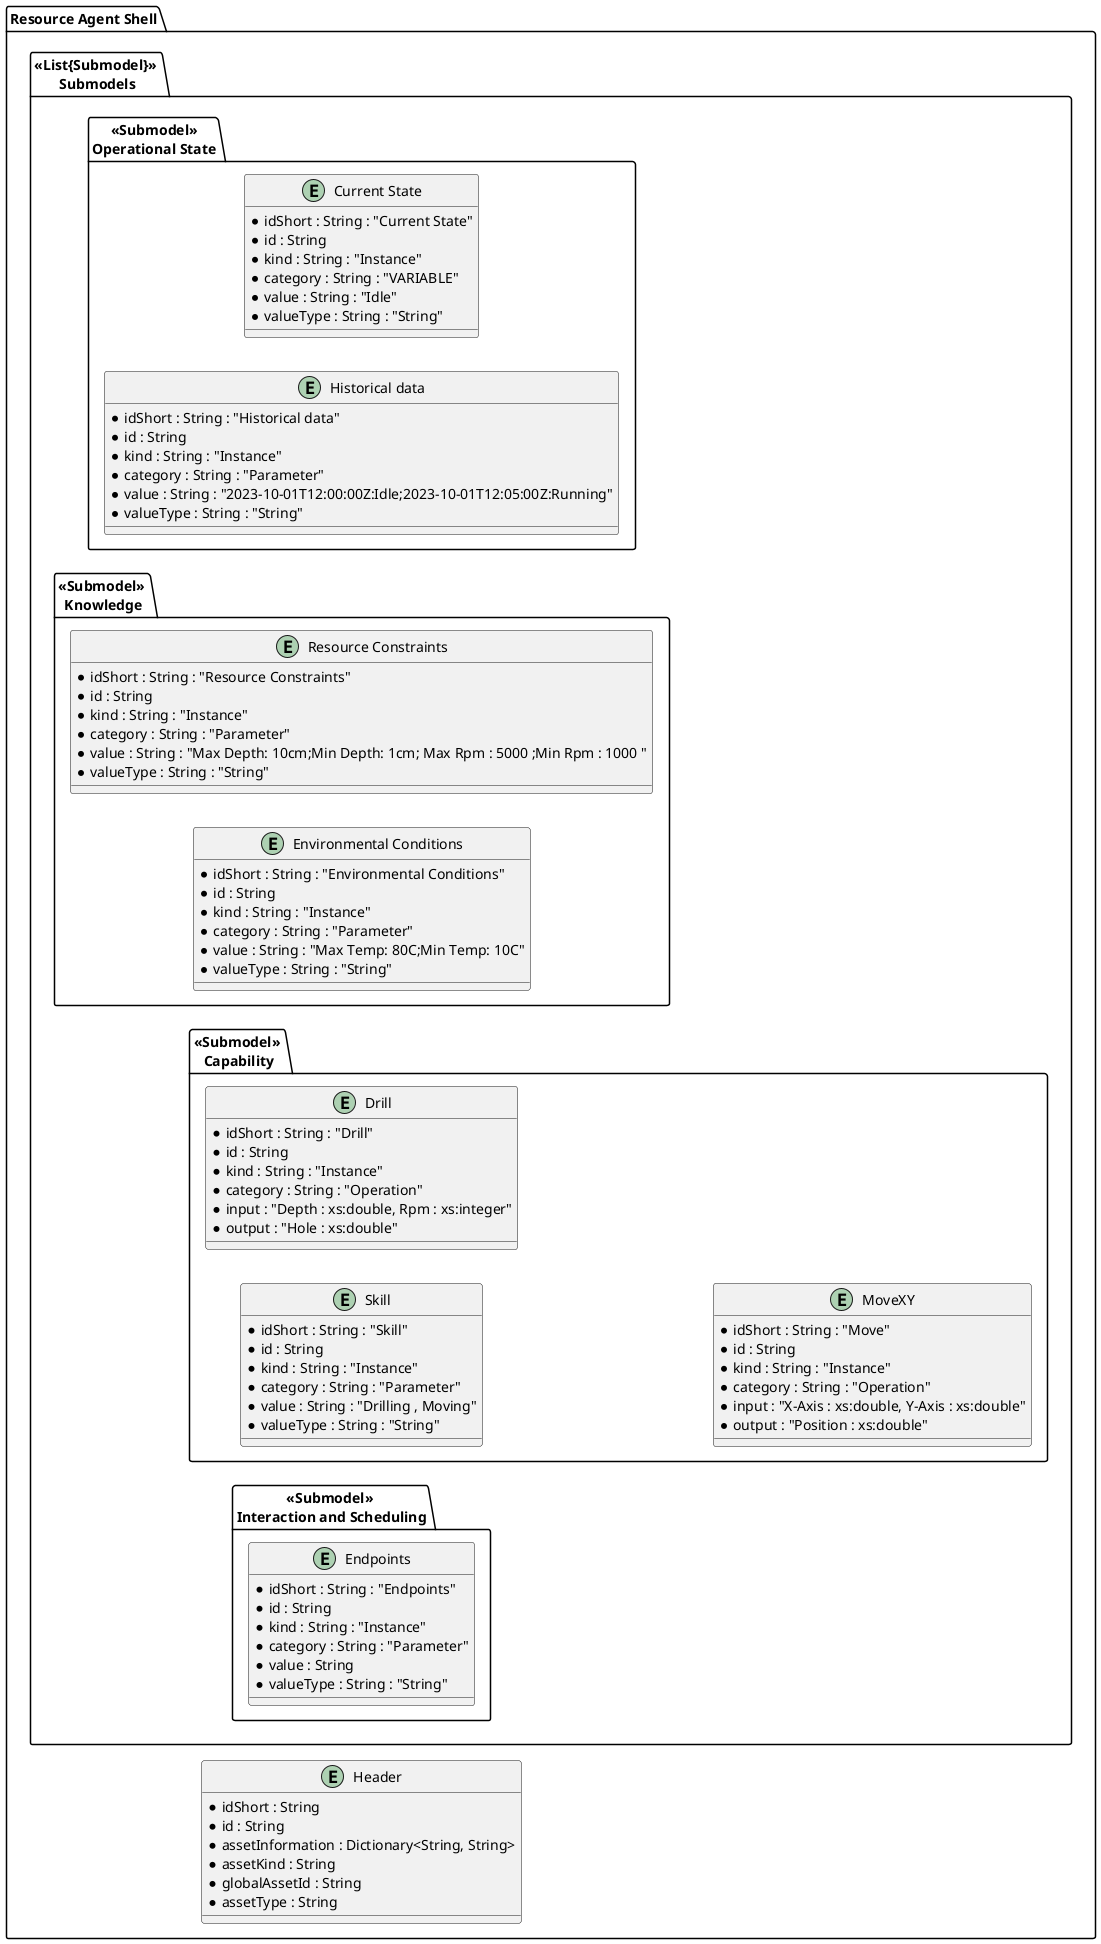 @startuml "Resource_Agent_Submodels"
allowmixing

package "Resource Agent Shell" {
left to right direction
  entity "Header" as Header {
    * idShort : String
    * id : String
    * assetInformation : Dictionary<String, String>
    * assetKind : String
    * globalAssetId : String
    * assetType : String
  }
  package "<<List{Submodel}>> \nSubmodels" {
      package "<<Submodel>>\nOperational State" {
        entity "Current State" as CurrentState {
          * idShort : String : "Current State"
          * id : String
          * kind : String : "Instance"
          * category : String : "VARIABLE"
          * value : String : "Idle"
          * valueType : String : "String"
        }
        entity "Historical data" as HistoricalData {
          * idShort : String : "Historical data"
          * id : String
          * kind : String : "Instance"
          * category : String : "Parameter"
          * value : String : "2023-10-01T12:00:00Z:Idle;2023-10-01T12:05:00Z:Running"
          * valueType : String : "String"
        }
    }

    package "<<Submodel>> \nKnowledge"{
        entity "Resource Constraints" as ResourceConstraints {
          * idShort : String : "Resource Constraints"
          * id : String
          * kind : String : "Instance"
          * category : String : "Parameter"
          * value : String : "Max Depth: 10cm;Min Depth: 1cm; Max Rpm : 5000 ;Min Rpm : 1000 "
          * valueType : String : "String"
        }
        entity "Environmental Conditions" as EnvironmentalConditions {
          * idShort : String : "Environmental Conditions"
          * id : String
          * kind : String : "Instance"
          * category : String : "Parameter"
          * value : String : "Max Temp: 80C;Min Temp: 10C"
          * valueType : String : "String"
        }
    }
    package "<<Submodel>> \nCapability" {
      entity "Skill" as Skill {
          * idShort : String : "Skill"
          * id : String
          * kind : String : "Instance"
          * category : String : "Parameter"
          * value : String : "Drilling , Moving"
          * valueType : String : "String"
        }
      entity "Drill" as Drill {
          * idShort : String : "Drill"
          * id : String
          * kind : String : "Instance"
          * category : String : "Operation"
          * input : "Depth : xs:double, Rpm : xs:integer"
          * output : "Hole : xs:double"
    }
    entity "MoveXY" as MoveXY {
          * idShort : String : "Move"
          * id : String
          * kind : String : "Instance"
          * category : String : "Operation"
          * input : "X-Axis : xs:double, Y-Axis : xs:double"
          * output : "Position : xs:double"
    }
  }
  package "<<Submodel>> \nInteraction and Scheduling"{
     entity "Endpoints" as Endpoints {
          * idShort : String : "Endpoints"
          * id : String
          * kind : String : "Instance"
          * category : String : "Parameter"
          * value : String
          * valueType : String : "String"
  }
}

@enduml